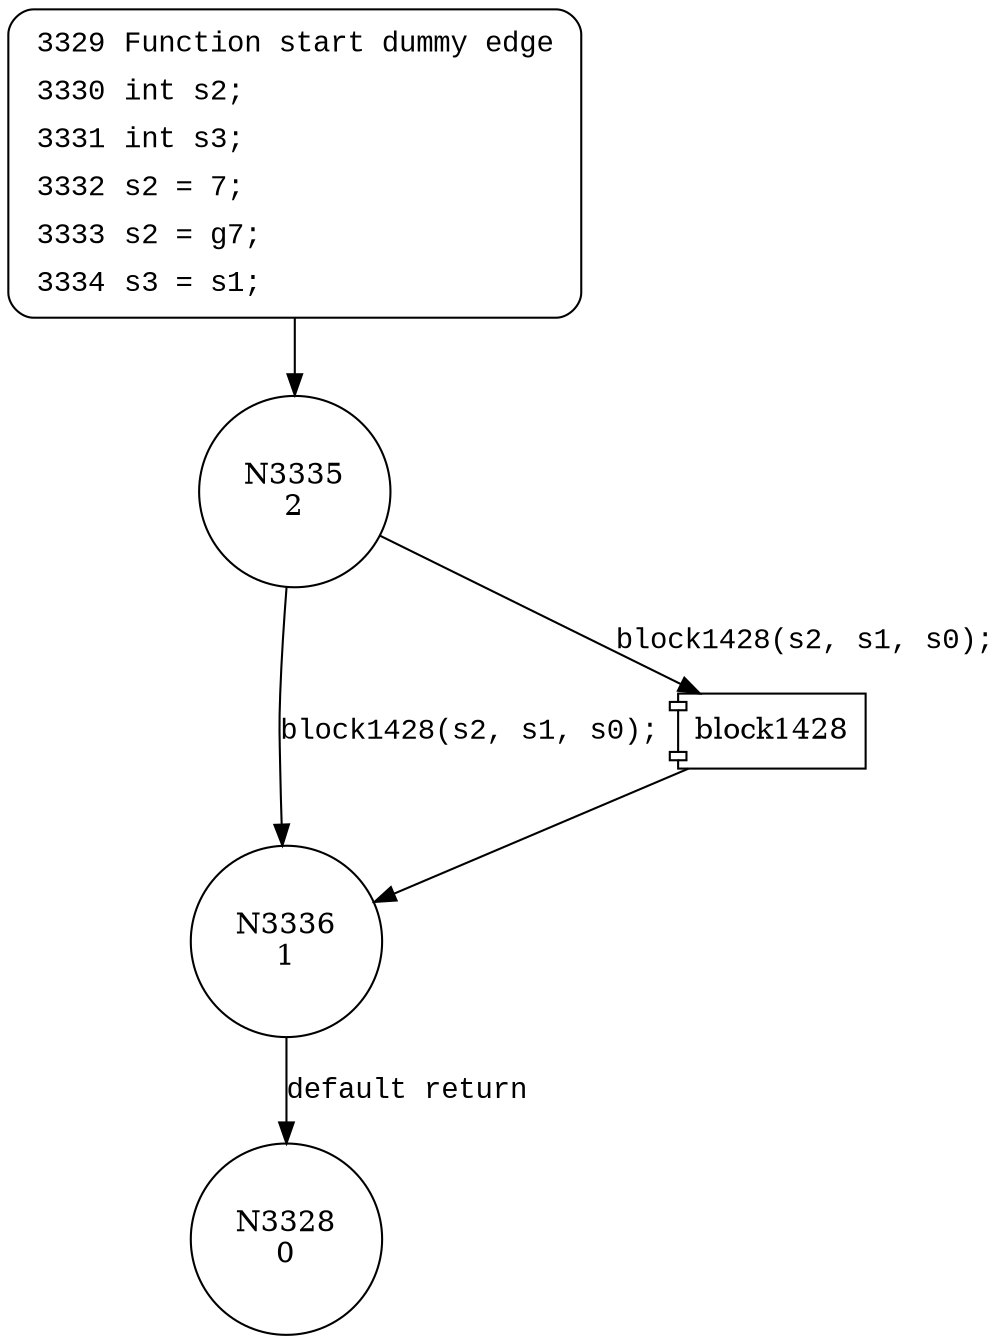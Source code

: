 digraph block3568 {
3335 [shape="circle" label="N3335\n2"]
3336 [shape="circle" label="N3336\n1"]
3328 [shape="circle" label="N3328\n0"]
3329 [style="filled,bold" penwidth="1" fillcolor="white" fontname="Courier New" shape="Mrecord" label=<<table border="0" cellborder="0" cellpadding="3" bgcolor="white"><tr><td align="right">3329</td><td align="left">Function start dummy edge</td></tr><tr><td align="right">3330</td><td align="left">int s2;</td></tr><tr><td align="right">3331</td><td align="left">int s3;</td></tr><tr><td align="right">3332</td><td align="left">s2 = 7;</td></tr><tr><td align="right">3333</td><td align="left">s2 = g7;</td></tr><tr><td align="right">3334</td><td align="left">s3 = s1;</td></tr></table>>]
3329 -> 3335[label=""]
100245 [shape="component" label="block1428"]
3335 -> 100245 [label="block1428(s2, s1, s0);" fontname="Courier New"]
100245 -> 3336 [label="" fontname="Courier New"]
3335 -> 3336 [label="block1428(s2, s1, s0);" fontname="Courier New"]
3336 -> 3328 [label="default return" fontname="Courier New"]
}
